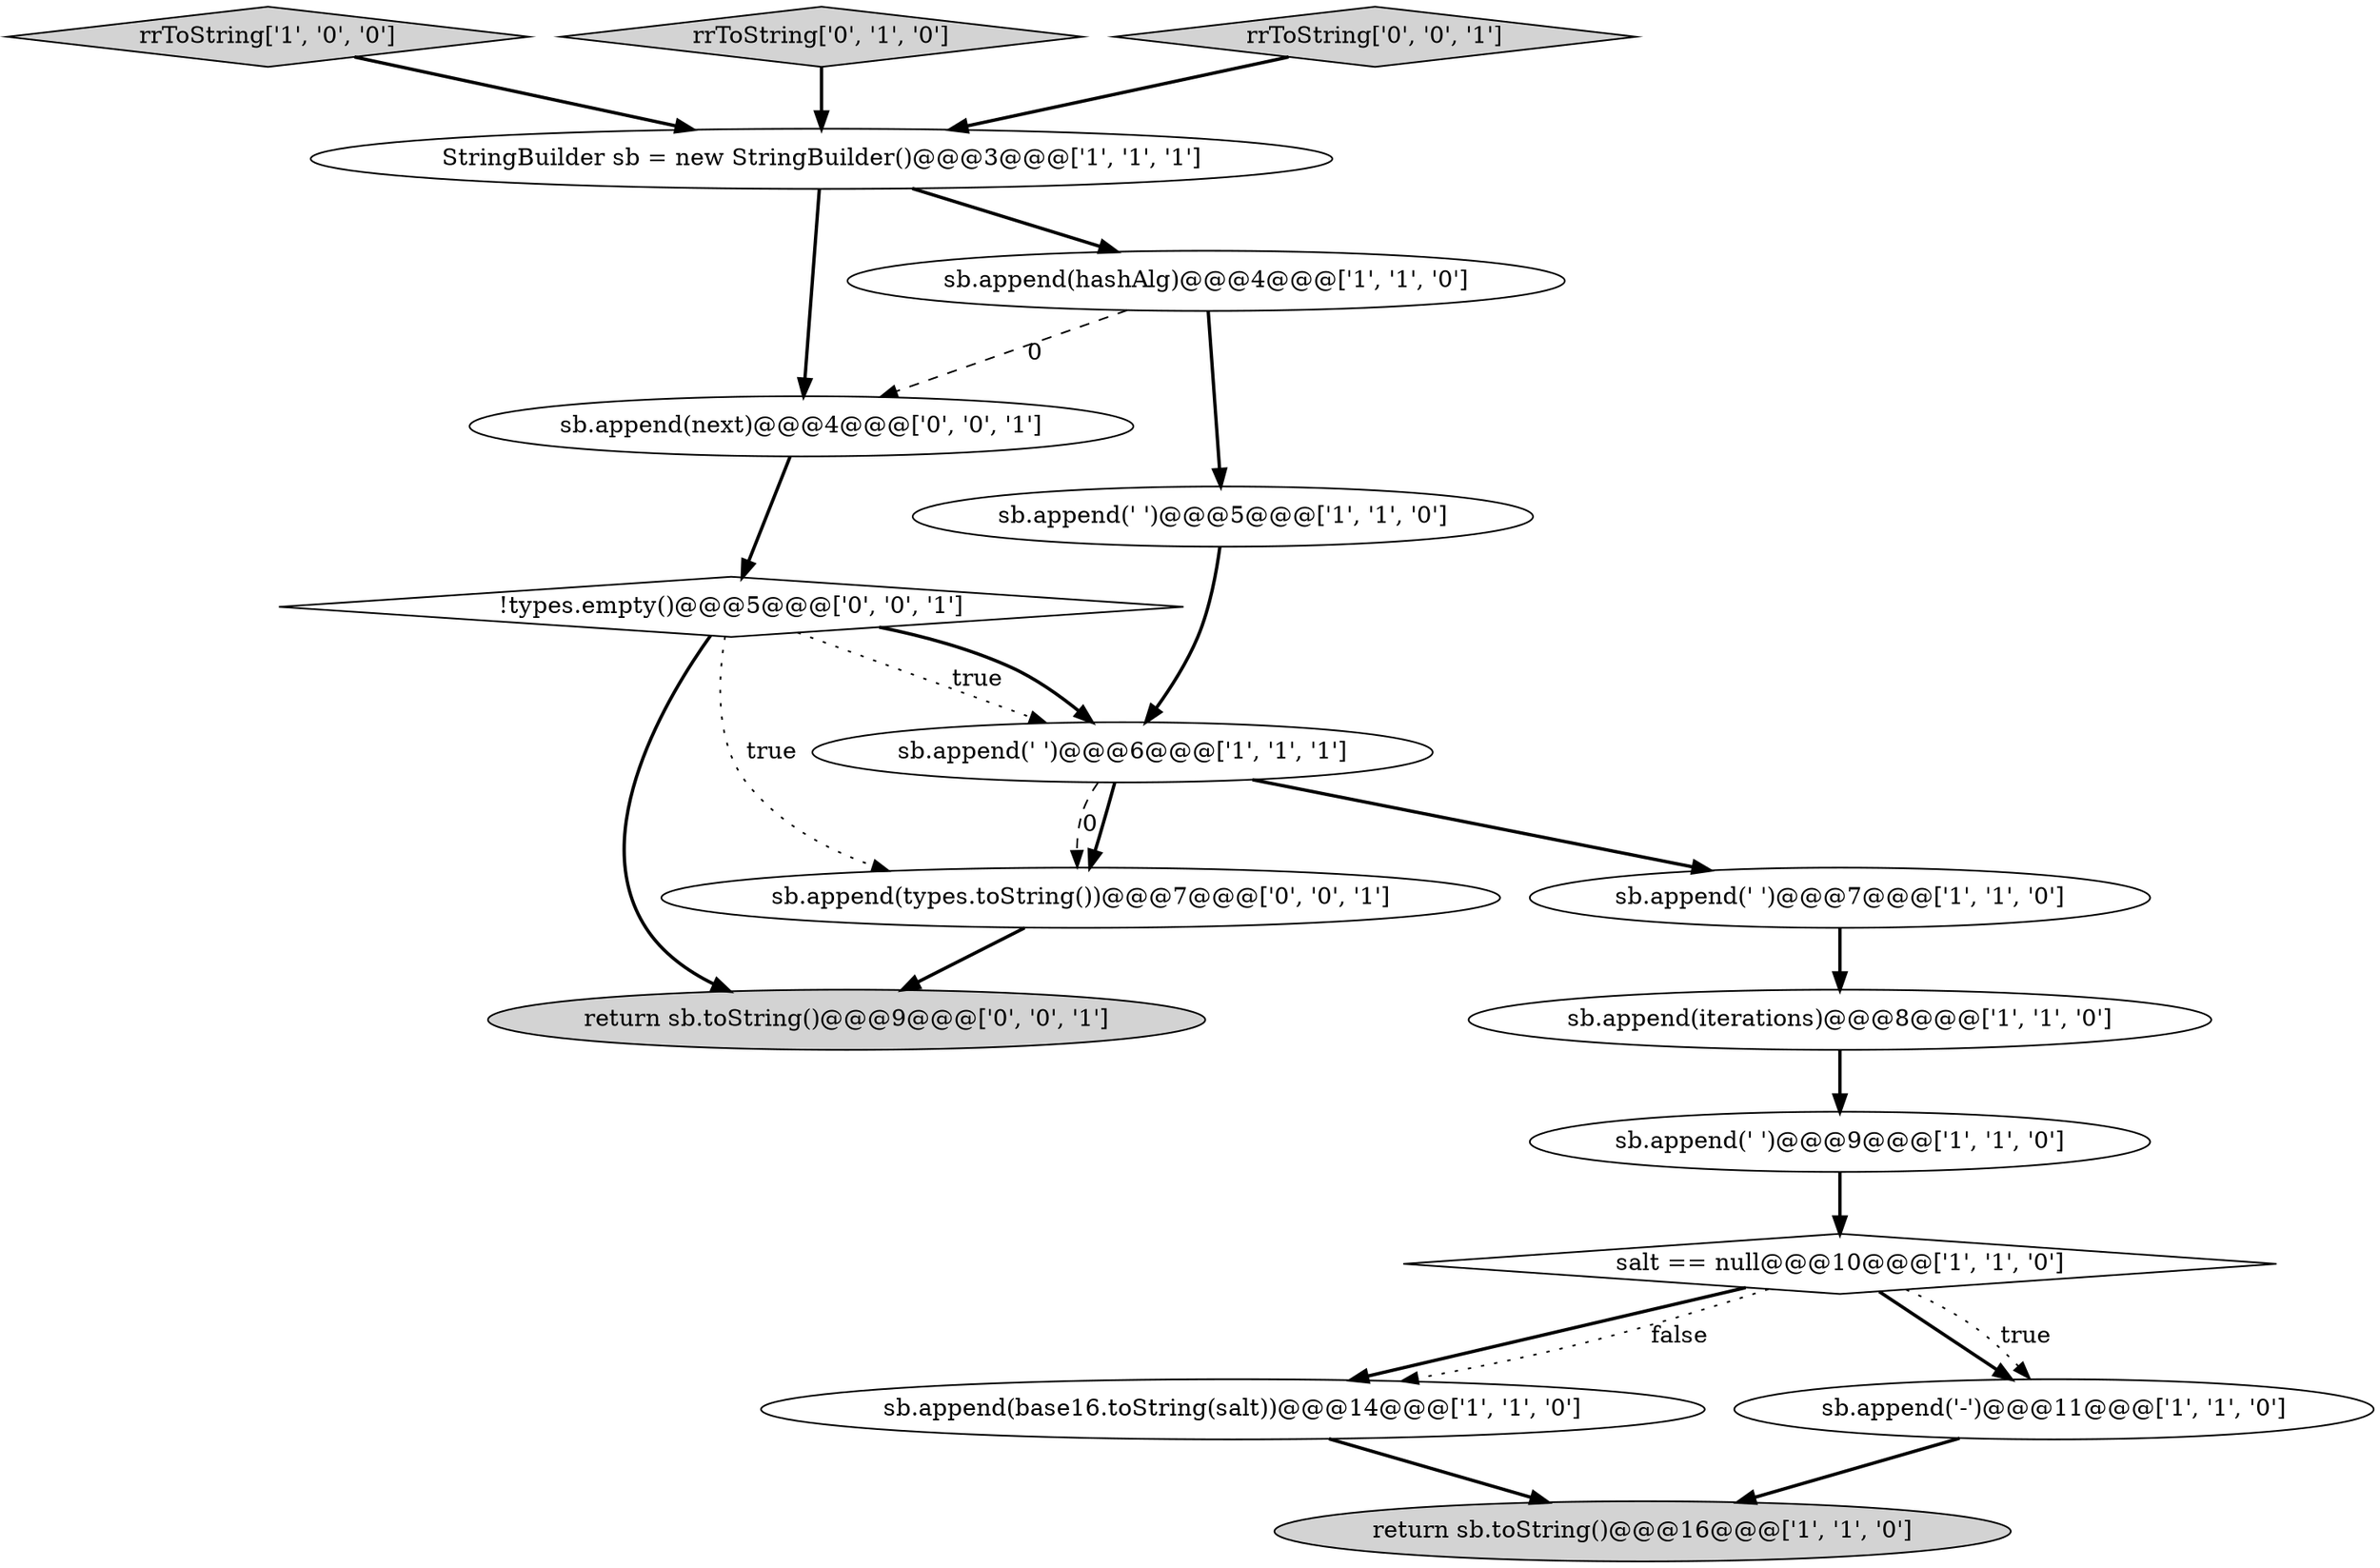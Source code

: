 digraph {
0 [style = filled, label = "salt == null@@@10@@@['1', '1', '0']", fillcolor = white, shape = diamond image = "AAA0AAABBB1BBB"];
10 [style = filled, label = "sb.append(' ')@@@7@@@['1', '1', '0']", fillcolor = white, shape = ellipse image = "AAA0AAABBB1BBB"];
9 [style = filled, label = "sb.append(' ')@@@9@@@['1', '1', '0']", fillcolor = white, shape = ellipse image = "AAA0AAABBB1BBB"];
5 [style = filled, label = "return sb.toString()@@@16@@@['1', '1', '0']", fillcolor = lightgray, shape = ellipse image = "AAA0AAABBB1BBB"];
13 [style = filled, label = "sb.append(types.toString())@@@7@@@['0', '0', '1']", fillcolor = white, shape = ellipse image = "AAA0AAABBB3BBB"];
3 [style = filled, label = "sb.append(base16.toString(salt))@@@14@@@['1', '1', '0']", fillcolor = white, shape = ellipse image = "AAA0AAABBB1BBB"];
11 [style = filled, label = "sb.append(' ')@@@5@@@['1', '1', '0']", fillcolor = white, shape = ellipse image = "AAA0AAABBB1BBB"];
15 [style = filled, label = "sb.append(next)@@@4@@@['0', '0', '1']", fillcolor = white, shape = ellipse image = "AAA0AAABBB3BBB"];
17 [style = filled, label = "return sb.toString()@@@9@@@['0', '0', '1']", fillcolor = lightgray, shape = ellipse image = "AAA0AAABBB3BBB"];
8 [style = filled, label = "sb.append(' ')@@@6@@@['1', '1', '1']", fillcolor = white, shape = ellipse image = "AAA0AAABBB1BBB"];
6 [style = filled, label = "rrToString['1', '0', '0']", fillcolor = lightgray, shape = diamond image = "AAA0AAABBB1BBB"];
2 [style = filled, label = "StringBuilder sb = new StringBuilder()@@@3@@@['1', '1', '1']", fillcolor = white, shape = ellipse image = "AAA0AAABBB1BBB"];
12 [style = filled, label = "rrToString['0', '1', '0']", fillcolor = lightgray, shape = diamond image = "AAA0AAABBB2BBB"];
7 [style = filled, label = "sb.append(iterations)@@@8@@@['1', '1', '0']", fillcolor = white, shape = ellipse image = "AAA0AAABBB1BBB"];
14 [style = filled, label = "rrToString['0', '0', '1']", fillcolor = lightgray, shape = diamond image = "AAA0AAABBB3BBB"];
4 [style = filled, label = "sb.append(hashAlg)@@@4@@@['1', '1', '0']", fillcolor = white, shape = ellipse image = "AAA0AAABBB1BBB"];
16 [style = filled, label = "!types.empty()@@@5@@@['0', '0', '1']", fillcolor = white, shape = diamond image = "AAA0AAABBB3BBB"];
1 [style = filled, label = "sb.append('-')@@@11@@@['1', '1', '0']", fillcolor = white, shape = ellipse image = "AAA0AAABBB1BBB"];
1->5 [style = bold, label=""];
0->3 [style = bold, label=""];
16->8 [style = dotted, label="true"];
8->10 [style = bold, label=""];
9->0 [style = bold, label=""];
16->8 [style = bold, label=""];
16->13 [style = dotted, label="true"];
16->17 [style = bold, label=""];
15->16 [style = bold, label=""];
2->4 [style = bold, label=""];
10->7 [style = bold, label=""];
8->13 [style = dashed, label="0"];
6->2 [style = bold, label=""];
7->9 [style = bold, label=""];
13->17 [style = bold, label=""];
12->2 [style = bold, label=""];
3->5 [style = bold, label=""];
0->3 [style = dotted, label="false"];
0->1 [style = bold, label=""];
4->15 [style = dashed, label="0"];
2->15 [style = bold, label=""];
11->8 [style = bold, label=""];
14->2 [style = bold, label=""];
4->11 [style = bold, label=""];
8->13 [style = bold, label=""];
0->1 [style = dotted, label="true"];
}
